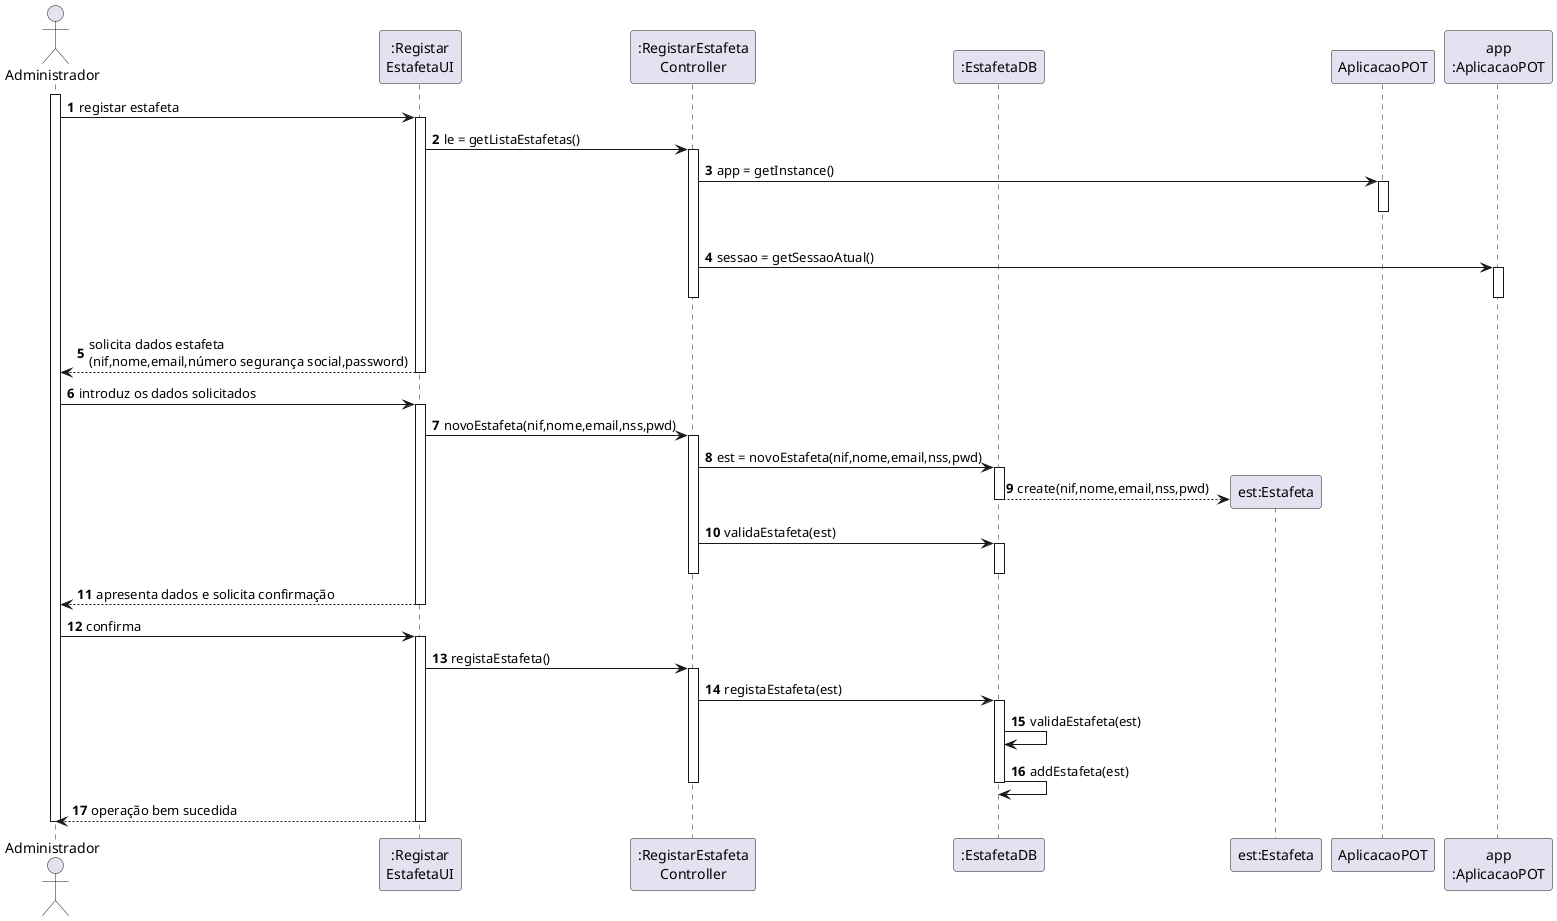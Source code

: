 @startuml
autonumber

actor "Administrador" as ADM
participant ":Registar\nEstafetaUI" as UI
participant ":RegistarEstafeta\nController" as CTRL
participant ":EstafetaDB" as ESTS
participant "est:Estafeta" as EST
participant "AplicacaoPOT" as _APP
participant "app\n:AplicacaoPOT" as APP

activate ADM
ADM -> UI : registar estafeta
activate UI

UI -> CTRL : le = getListaEstafetas()
activate CTRL

CTRL -> _APP: app = getInstance()
activate _APP
|||
deactivate _APP

CTRL -> APP: sessao = getSessaoAtual()
activate APP
|||
deactivate APP

deactivate CTRL

UI --> ADM : solicita dados estafeta \n(nif,nome,email,número segurança social,password)
deactivate UI

ADM -> UI : introduz os dados solicitados
activate UI

UI -> CTRL : novoEstafeta(nif,nome,email,nss,pwd)
activate CTRL

CTRL -> ESTS: est = novoEstafeta(nif,nome,email,nss,pwd)
activate ESTS

ESTS --> EST ** : create(nif,nome,email,nss,pwd)

deactivate ESTS

CTRL -> ESTS : validaEstafeta(est)
activate ESTS
deactivate ESTS

deactivate CTRL
UI --> ADM : apresenta dados e solicita confirmação
deactivate UI

ADM -> UI : confirma
activate UI

UI -> CTRL: registaEstafeta()
activate CTRL
CTRL -> ESTS: registaEstafeta(est)
activate ESTS

ESTS -> ESTS: validaEstafeta(est)

ESTS -> ESTS: addEstafeta(est)

deactivate ESTS
deactivate CTRL
UI --> ADM : operação bem sucedida
deactivate UI

deactivate ADM
@enduml